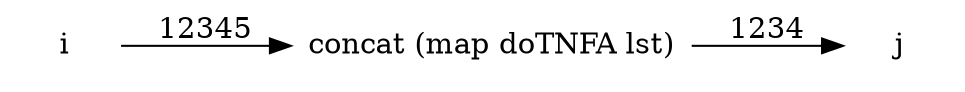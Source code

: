 digraph createTNFACls
{
  rankdir = LR;

  map[ texlbl = "concat (map doTNFA lst)"
     , shape = plaintext
     , label = "concat (map doTNFA lst)"];
  

  i[ texlbl = "$i$"
   , shape = plaintext];

  j[ texlbl = "$i+1$"
   , shape = plaintext]
  
  i -> map[ texlbl = "$\epsilon/SeqStart_k (pos)$"
          , label = "12345"];
  map -> j[ texlbl = "$\epsilon/SeqEnd_k (pos)$"
          , label = "1234"];
}


